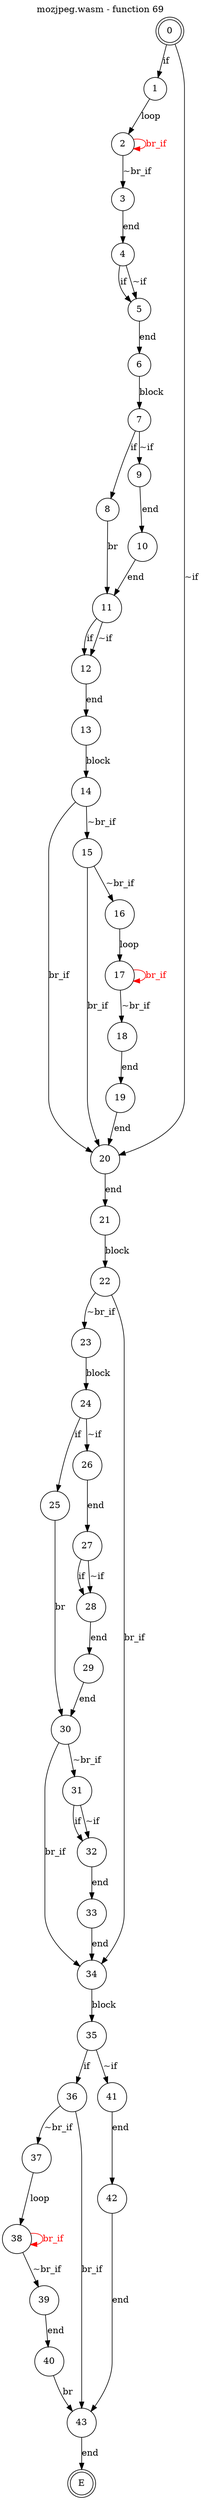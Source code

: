 digraph finite_state_machine {
    label = "mozjpeg.wasm - function 69"
    labelloc =  t
    labelfontsize = 16
    labelfontcolor = black
    labelfontname = "Helvetica"
    node [shape = doublecircle]; 0 E ;
    node [shape = circle];
    0 -> 1[label="if"];
    0 -> 20[label="~if"];
    1 -> 2[label="loop"];
    2 -> 3[label="~br_if"];
    2 -> 2[color="red" fontcolor="red" label="br_if"];
    3 -> 4[label="end"];
    4 -> 5[label="if"];
    4 -> 5[label="~if"];
    5 -> 6[label="end"];
    6 -> 7[label="block"];
    7 -> 8[label="if"];
    7 -> 9[label="~if"];
    8 -> 11[label="br"];
    9 -> 10[label="end"];
    10 -> 11[label="end"];
    11 -> 12[label="if"];
    11 -> 12[label="~if"];
    12 -> 13[label="end"];
    13 -> 14[label="block"];
    14 -> 15[label="~br_if"];
    14 -> 20[label="br_if"];
    15 -> 16[label="~br_if"];
    15 -> 20[label="br_if"];
    16 -> 17[label="loop"];
    17 -> 18[label="~br_if"];
    17 -> 17[color="red" fontcolor="red" label="br_if"];
    18 -> 19[label="end"];
    19 -> 20[label="end"];
    20 -> 21[label="end"];
    21 -> 22[label="block"];
    22 -> 23[label="~br_if"];
    22 -> 34[label="br_if"];
    23 -> 24[label="block"];
    24 -> 25[label="if"];
    24 -> 26[label="~if"];
    25 -> 30[label="br"];
    26 -> 27[label="end"];
    27 -> 28[label="if"];
    27 -> 28[label="~if"];
    28 -> 29[label="end"];
    29 -> 30[label="end"];
    30 -> 31[label="~br_if"];
    30 -> 34[label="br_if"];
    31 -> 32[label="if"];
    31 -> 32[label="~if"];
    32 -> 33[label="end"];
    33 -> 34[label="end"];
    34 -> 35[label="block"];
    35 -> 36[label="if"];
    35 -> 41[label="~if"];
    36 -> 37[label="~br_if"];
    36 -> 43[label="br_if"];
    37 -> 38[label="loop"];
    38 -> 39[label="~br_if"];
    38 -> 38[color="red" fontcolor="red" label="br_if"];
    39 -> 40[label="end"];
    40 -> 43[label="br"];
    41 -> 42[label="end"];
    42 -> 43[label="end"];
    43 -> E[label="end"];
}
